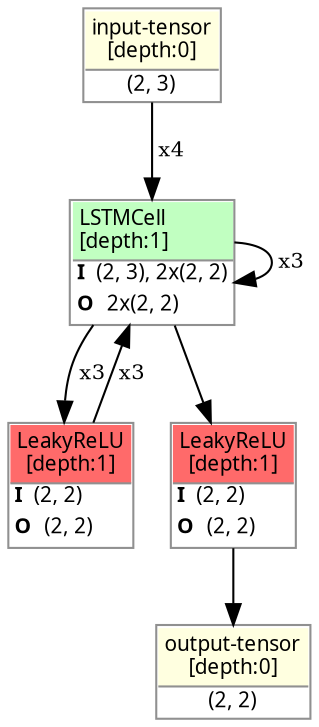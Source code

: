 strict digraph RecursiveNet {
	graph [ordering=in rankdir=TB size="12.0,12.0"]
	node [align=left color="#909090" fillcolor="#ffffff90" fontname="Linux libertine" fontsize=10 height=0.2 margin=0 ranksep=0.1 shape=plaintext style=filled]
	edge [fontsize=10]
	0 [label=<
                    <TABLE BORDER="1" CELLBORDER="0"
                    CELLSPACING="0" CELLPADDING="2">
                        <TR>
                            <TD BGCOLOR="lightyellow" ALIGN="LEFT"
                            BORDER="1" SIDES="B"
                            >input-tensor<BR ALIGN="LEFT"/>[depth:0]</TD>
                        </TR>
                        <TR>
                            <TD>(2, 3)</TD>
                        </TR>
                        
                    </TABLE>>]
	1 [label=<
                    <TABLE BORDER="1" CELLBORDER="0"
                    CELLSPACING="0" CELLPADDING="2">
                        <TR>
                            <TD BGCOLOR="darkseagreen1" ALIGN="LEFT"
                            BORDER="1" SIDES="B"
                            >LSTMCell<BR ALIGN="LEFT"/>[depth:1]</TD>
                        </TR>
                        <TR>
                            <TD ALIGN="LEFT"><B>I</B> (2, 3), 2x(2, 2)</TD>
                        </TR>
                        <TR>
                            <TD ALIGN="LEFT"><B>O</B> 2x(2, 2)</TD>
                        </TR>
                        
                    </TABLE>>]
	2 [label=<
                    <TABLE BORDER="1" CELLBORDER="0"
                    CELLSPACING="0" CELLPADDING="2">
                        <TR>
                            <TD BGCOLOR="indianred1" ALIGN="LEFT"
                            BORDER="1" SIDES="B"
                            >LeakyReLU<BR ALIGN="LEFT"/>[depth:1]</TD>
                        </TR>
                        <TR>
                            <TD ALIGN="LEFT"><B>I</B> (2, 2)</TD>
                        </TR>
                        <TR>
                            <TD ALIGN="LEFT"><B>O</B> (2, 2)</TD>
                        </TR>
                        
                    </TABLE>>]
	1 [label=<
                    <TABLE BORDER="1" CELLBORDER="0"
                    CELLSPACING="0" CELLPADDING="2">
                        <TR>
                            <TD BGCOLOR="darkseagreen1" ALIGN="LEFT"
                            BORDER="1" SIDES="B"
                            >LSTMCell<BR ALIGN="LEFT"/>[depth:1]</TD>
                        </TR>
                        <TR>
                            <TD ALIGN="LEFT"><B>I</B> (2, 3), 2x(2, 2)</TD>
                        </TR>
                        <TR>
                            <TD ALIGN="LEFT"><B>O</B> 2x(2, 2)</TD>
                        </TR>
                        
                    </TABLE>>]
	2 [label=<
                    <TABLE BORDER="1" CELLBORDER="0"
                    CELLSPACING="0" CELLPADDING="2">
                        <TR>
                            <TD BGCOLOR="indianred1" ALIGN="LEFT"
                            BORDER="1" SIDES="B"
                            >LeakyReLU<BR ALIGN="LEFT"/>[depth:1]</TD>
                        </TR>
                        <TR>
                            <TD ALIGN="LEFT"><B>I</B> (2, 2)</TD>
                        </TR>
                        <TR>
                            <TD ALIGN="LEFT"><B>O</B> (2, 2)</TD>
                        </TR>
                        
                    </TABLE>>]
	1 [label=<
                    <TABLE BORDER="1" CELLBORDER="0"
                    CELLSPACING="0" CELLPADDING="2">
                        <TR>
                            <TD BGCOLOR="darkseagreen1" ALIGN="LEFT"
                            BORDER="1" SIDES="B"
                            >LSTMCell<BR ALIGN="LEFT"/>[depth:1]</TD>
                        </TR>
                        <TR>
                            <TD ALIGN="LEFT"><B>I</B> (2, 3), 2x(2, 2)</TD>
                        </TR>
                        <TR>
                            <TD ALIGN="LEFT"><B>O</B> 2x(2, 2)</TD>
                        </TR>
                        
                    </TABLE>>]
	2 [label=<
                    <TABLE BORDER="1" CELLBORDER="0"
                    CELLSPACING="0" CELLPADDING="2">
                        <TR>
                            <TD BGCOLOR="indianred1" ALIGN="LEFT"
                            BORDER="1" SIDES="B"
                            >LeakyReLU<BR ALIGN="LEFT"/>[depth:1]</TD>
                        </TR>
                        <TR>
                            <TD ALIGN="LEFT"><B>I</B> (2, 2)</TD>
                        </TR>
                        <TR>
                            <TD ALIGN="LEFT"><B>O</B> (2, 2)</TD>
                        </TR>
                        
                    </TABLE>>]
	1 [label=<
                    <TABLE BORDER="1" CELLBORDER="0"
                    CELLSPACING="0" CELLPADDING="2">
                        <TR>
                            <TD BGCOLOR="darkseagreen1" ALIGN="LEFT"
                            BORDER="1" SIDES="B"
                            >LSTMCell<BR ALIGN="LEFT"/>[depth:1]</TD>
                        </TR>
                        <TR>
                            <TD ALIGN="LEFT"><B>I</B> (2, 3), 2x(2, 2)</TD>
                        </TR>
                        <TR>
                            <TD ALIGN="LEFT"><B>O</B> 2x(2, 2)</TD>
                        </TR>
                        
                    </TABLE>>]
	3 [label=<
                    <TABLE BORDER="1" CELLBORDER="0"
                    CELLSPACING="0" CELLPADDING="2">
                        <TR>
                            <TD BGCOLOR="indianred1" ALIGN="LEFT"
                            BORDER="1" SIDES="B"
                            >LeakyReLU<BR ALIGN="LEFT"/>[depth:1]</TD>
                        </TR>
                        <TR>
                            <TD ALIGN="LEFT"><B>I</B> (2, 2)</TD>
                        </TR>
                        <TR>
                            <TD ALIGN="LEFT"><B>O</B> (2, 2)</TD>
                        </TR>
                        
                    </TABLE>>]
	4 [label=<
                    <TABLE BORDER="1" CELLBORDER="0"
                    CELLSPACING="0" CELLPADDING="2">
                        <TR>
                            <TD BGCOLOR="lightyellow" ALIGN="LEFT"
                            BORDER="1" SIDES="B"
                            >output-tensor<BR ALIGN="LEFT"/>[depth:0]</TD>
                        </TR>
                        <TR>
                            <TD>(2, 2)</TD>
                        </TR>
                        
                    </TABLE>>]
	0 -> 1
	0 -> 1 [label=" x2"]
	0 -> 1 [label=" x3"]
	0 -> 1 [label=" x4"]
	1 -> 2
	1 -> 1
	2 -> 1
	1 -> 2 [label=" x2"]
	1 -> 1 [label=" x2"]
	2 -> 1 [label=" x2"]
	1 -> 2 [label=" x3"]
	1 -> 1 [label=" x3"]
	2 -> 1 [label=" x3"]
	1 -> 3
	3 -> 4
}
strict digraph RecursiveNet {
	graph [ordering=in rankdir=TB size="12.0,12.0"]
	node [align=left color="#909090" fillcolor="#ffffff90" fontname="Linux libertine" fontsize=10 height=0.2 margin=0 ranksep=0.1 shape=plaintext style=filled]
	edge [fontsize=10]
	0 [label=<
                    <TABLE BORDER="1" CELLBORDER="0"
                    CELLSPACING="0" CELLPADDING="2">
                        <TR>
                            <TD BGCOLOR="lightyellow" ALIGN="LEFT"
                            BORDER="1" SIDES="B"
                            >input-tensor<BR ALIGN="LEFT"/>[depth:0]</TD>
                        </TR>
                        <TR>
                            <TD>(2, 3)</TD>
                        </TR>
                        
                    </TABLE>>]
	1 [label=<
                    <TABLE BORDER="1" CELLBORDER="0"
                    CELLSPACING="0" CELLPADDING="2">
                        <TR>
                            <TD BGCOLOR="darkseagreen1" ALIGN="LEFT"
                            BORDER="1" SIDES="B"
                            >LSTMCell<BR ALIGN="LEFT"/>[depth:1]</TD>
                        </TR>
                        <TR>
                            <TD ALIGN="LEFT"><B>I</B> (2, 3), 2x(2, 2)</TD>
                        </TR>
                        <TR>
                            <TD ALIGN="LEFT"><B>O</B> 2x(2, 2)</TD>
                        </TR>
                        
                    </TABLE>>]
	2 [label=<
                    <TABLE BORDER="1" CELLBORDER="0"
                    CELLSPACING="0" CELLPADDING="2">
                        <TR>
                            <TD BGCOLOR="indianred1" ALIGN="LEFT"
                            BORDER="1" SIDES="B"
                            >LeakyReLU<BR ALIGN="LEFT"/>[depth:1]</TD>
                        </TR>
                        <TR>
                            <TD ALIGN="LEFT"><B>I</B> (2, 2)</TD>
                        </TR>
                        <TR>
                            <TD ALIGN="LEFT"><B>O</B> (2, 2)</TD>
                        </TR>
                        
                    </TABLE>>]
	3 [label=<
                    <TABLE BORDER="1" CELLBORDER="0"
                    CELLSPACING="0" CELLPADDING="2">
                        <TR>
                            <TD BGCOLOR="darkseagreen1" ALIGN="LEFT"
                            BORDER="1" SIDES="B"
                            >LSTMCell<BR ALIGN="LEFT"/>[depth:1]</TD>
                        </TR>
                        <TR>
                            <TD ALIGN="LEFT"><B>I</B> (2, 3), 2x(2, 2)</TD>
                        </TR>
                        <TR>
                            <TD ALIGN="LEFT"><B>O</B> 2x(2, 2)</TD>
                        </TR>
                        
                    </TABLE>>]
	4 [label=<
                    <TABLE BORDER="1" CELLBORDER="0"
                    CELLSPACING="0" CELLPADDING="2">
                        <TR>
                            <TD BGCOLOR="indianred1" ALIGN="LEFT"
                            BORDER="1" SIDES="B"
                            >LeakyReLU<BR ALIGN="LEFT"/>[depth:1]</TD>
                        </TR>
                        <TR>
                            <TD ALIGN="LEFT"><B>I</B> (2, 2)</TD>
                        </TR>
                        <TR>
                            <TD ALIGN="LEFT"><B>O</B> (2, 2)</TD>
                        </TR>
                        
                    </TABLE>>]
	5 [label=<
                    <TABLE BORDER="1" CELLBORDER="0"
                    CELLSPACING="0" CELLPADDING="2">
                        <TR>
                            <TD BGCOLOR="darkseagreen1" ALIGN="LEFT"
                            BORDER="1" SIDES="B"
                            >LSTMCell<BR ALIGN="LEFT"/>[depth:1]</TD>
                        </TR>
                        <TR>
                            <TD ALIGN="LEFT"><B>I</B> (2, 3), 2x(2, 2)</TD>
                        </TR>
                        <TR>
                            <TD ALIGN="LEFT"><B>O</B> 2x(2, 2)</TD>
                        </TR>
                        
                    </TABLE>>]
	6 [label=<
                    <TABLE BORDER="1" CELLBORDER="0"
                    CELLSPACING="0" CELLPADDING="2">
                        <TR>
                            <TD BGCOLOR="indianred1" ALIGN="LEFT"
                            BORDER="1" SIDES="B"
                            >LeakyReLU<BR ALIGN="LEFT"/>[depth:1]</TD>
                        </TR>
                        <TR>
                            <TD ALIGN="LEFT"><B>I</B> (2, 2)</TD>
                        </TR>
                        <TR>
                            <TD ALIGN="LEFT"><B>O</B> (2, 2)</TD>
                        </TR>
                        
                    </TABLE>>]
	7 [label=<
                    <TABLE BORDER="1" CELLBORDER="0"
                    CELLSPACING="0" CELLPADDING="2">
                        <TR>
                            <TD BGCOLOR="darkseagreen1" ALIGN="LEFT"
                            BORDER="1" SIDES="B"
                            >LSTMCell<BR ALIGN="LEFT"/>[depth:1]</TD>
                        </TR>
                        <TR>
                            <TD ALIGN="LEFT"><B>I</B> (2, 3), 2x(2, 2)</TD>
                        </TR>
                        <TR>
                            <TD ALIGN="LEFT"><B>O</B> 2x(2, 2)</TD>
                        </TR>
                        
                    </TABLE>>]
	8 [label=<
                    <TABLE BORDER="1" CELLBORDER="0"
                    CELLSPACING="0" CELLPADDING="2">
                        <TR>
                            <TD BGCOLOR="indianred1" ALIGN="LEFT"
                            BORDER="1" SIDES="B"
                            >LeakyReLU<BR ALIGN="LEFT"/>[depth:1]</TD>
                        </TR>
                        <TR>
                            <TD ALIGN="LEFT"><B>I</B> (2, 2)</TD>
                        </TR>
                        <TR>
                            <TD ALIGN="LEFT"><B>O</B> (2, 2)</TD>
                        </TR>
                        
                    </TABLE>>]
	9 [label=<
                    <TABLE BORDER="1" CELLBORDER="0"
                    CELLSPACING="0" CELLPADDING="2">
                        <TR>
                            <TD BGCOLOR="lightyellow" ALIGN="LEFT"
                            BORDER="1" SIDES="B"
                            >output-tensor<BR ALIGN="LEFT"/>[depth:0]</TD>
                        </TR>
                        <TR>
                            <TD>(2, 2)</TD>
                        </TR>
                        
                    </TABLE>>]
	0 -> 1
	0 -> 3
	0 -> 5
	0 -> 7
	1 -> 2
	1 -> 3
	2 -> 3
	3 -> 4
	3 -> 5
	4 -> 5
	5 -> 6
	5 -> 7
	6 -> 7
	7 -> 8
	8 -> 9
}
